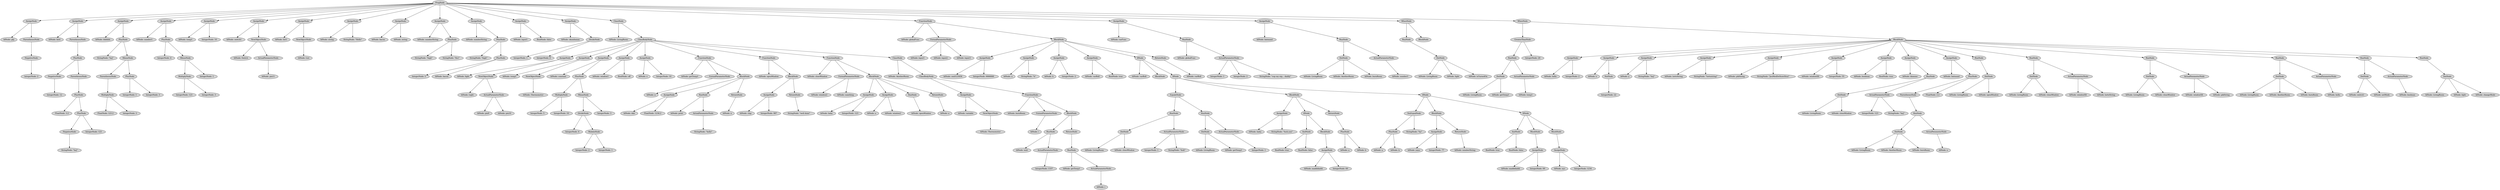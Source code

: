 digraph G {
	graph [ranksep=1.5 ratio=fill]
	node [style=filled]
	-9223363255494713961 [label=ProgNode]
	-9223363255494777312 [label=AssignNode]
	-9223363255494713961 -> -9223363255494777312
	-9223363255494777284 [label="IdNode: ghj"]
	-9223363255494777312 -> -9223363255494777284
	8781359998549 [label=ParenthesesNode]
	-9223363255494777312 -> 8781359998549
	-9223363255494777291 [label=NegativeNode]
	8781359998549 -> -9223363255494777291
	-9223363255494777214 [label="IntegerNode: 2"]
	-9223363255494777291 -> -9223363255494777214
	-9223363255494777298 [label=AssignNode]
	-9223363255494713961 -> -9223363255494777298
	8781359998535 [label="IdNode: bird"]
	-9223363255494777298 -> 8781359998535
	8781359998563 [label=ParenthesesNode]
	-9223363255494777298 -> 8781359998563
	8781359998570 [label=PlusNode]
	8781359998563 -> 8781359998570
	-9223363255494777256 [label=NegativeNode]
	8781359998570 -> -9223363255494777256
	8781359998584 [label="IntegerNode: 12"]
	-9223363255494777256 -> 8781359998584
	8781359998591 [label=ParenthesesNode]
	8781359998570 -> 8781359998591
	-9223363255494777172 [label=PlusNode]
	8781359998591 -> -9223363255494777172
	-9223363255494777144 [label="FloatNode: 3.2"]
	-9223363255494777172 -> -9223363255494777144
	8781359998626 [label=PlusNode]
	-9223363255494777172 -> 8781359998626
	-9223363255494777193 [label=NegativeNode]
	8781359998626 -> -9223363255494777193
	8781359998640 [label="StringNode: \"hej\""]
	-9223363255494777193 -> 8781359998640
	8781359998598 [label="IntegerNode: 123"]
	8781359998626 -> 8781359998598
	8781359998521 [label=AssignNode]
	-9223363255494713961 -> 8781359998521
	-9223363255494777270 [label="IdNode: bhbhbh"]
	8781359998521 -> -9223363255494777270
	-9223363255494777235 [label=PlusNode]
	8781359998521 -> -9223363255494777235
	-9223363255494777228 [label="StringNode: \"hej\""]
	-9223363255494777235 -> -9223363255494777228
	8781359998612 [label=MinusNode]
	-9223363255494777235 -> 8781359998612
	-9223363255494777242 [label=ParenthesesNode]
	8781359998612 -> -9223363255494777242
	8781359998654 [label=MultiplyNode]
	-9223363255494777242 -> 8781359998654
	8781359998647 [label="FloatNode: 123.2"]
	8781359998654 -> 8781359998647
	-9223363255494777137 [label="IntegerNode: 3"]
	8781359998654 -> -9223363255494777137
	8781359998577 [label=PlusNode]
	8781359998612 -> 8781359998577
	8781359998619 [label="IntegerNode: 1"]
	8781359998577 -> 8781359998619
	-9223363255494777151 [label="IntegerNode: 3"]
	8781359998577 -> -9223363255494777151
	8781359998528 [label=AssignNode]
	-9223363255494713961 -> 8781359998528
	8781359998556 [label="IdNode: number1"]
	8781359998528 -> 8781359998556
	-9223363255494777158 [label=PlusNode]
	8781359998528 -> -9223363255494777158
	-9223363255494777179 [label="IntegerNode: 4"]
	-9223363255494777158 -> -9223363255494777179
	8781359998633 [label=MinusNode]
	-9223363255494777158 -> 8781359998633
	-9223363255494777186 [label=MultiplyNode]
	8781359998633 -> -9223363255494777186
	8781359998668 [label="IntegerNode: 123"]
	-9223363255494777186 -> 8781359998668
	8781359998682 [label="IntegerNode: 3"]
	-9223363255494777186 -> 8781359998682
	8781359998689 [label="IntegerNode: 1"]
	8781359998633 -> 8781359998689
	-9223363255494777263 [label=AssignNode]
	-9223363255494713961 -> -9223363255494777263
	-9223363255494777165 [label="IdNode: temp1"]
	-9223363255494777263 -> -9223363255494777165
	-9223363255494777109 [label="IntegerNode: 10"]
	-9223363255494777263 -> -9223363255494777109
	-9223363255494777249 [label=AssignNode]
	-9223363255494713961 -> -9223363255494777249
	-9223363255494777207 [label="IdNode: switch1"]
	-9223363255494777249 -> -9223363255494777207
	8781359998710 [label=NewObjectNode]
	-9223363255494777249 -> 8781359998710
	-9223363255494777102 [label="IdNode: Switch"]
	8781359998710 -> -9223363255494777102
	-9223363255494777095 [label=ActualParameterNode]
	8781359998710 -> -9223363255494777095
	-9223363255494772697 [label="IdNode: pin11"]
	-9223363255494777095 -> -9223363255494772697
	8781359998514 [label=AssignNode]
	-9223363255494713961 -> 8781359998514
	-9223363255494777116 [label="IdNode: list1"]
	8781359998514 -> -9223363255494777116
	8781360003080 [label=NewObjectNode]
	8781359998514 -> 8781360003080
	-9223363255494772718 [label="IdNode: List"]
	8781360003080 -> -9223363255494772718
	8781359998605 [label=AssignNode]
	-9223363255494713961 -> 8781359998605
	8781359998717 [label="IdNode: string"]
	8781359998605 -> 8781359998717
	-9223363255494772704 [label="StringNode: \"Hello\""]
	8781359998605 -> -9223363255494772704
	-9223363255494777123 [label=AssignNode]
	-9223363255494713961 -> -9223363255494777123
	-9223363255494772725 [label="IdNode: bacon"]
	-9223363255494777123 -> -9223363255494772725
	-9223363255494772683 [label="IdNode: string"]
	-9223363255494777123 -> -9223363255494772683
	8781360003094 [label=AssignNode]
	-9223363255494713961 -> 8781360003094
	8781360003101 [label="IdNode: numberString"]
	8781360003094 -> 8781360003101
	-9223363255494772690 [label=PlusNode]
	8781360003094 -> -9223363255494772690
	8781360003122 [label="StringNode: \"high\""]
	-9223363255494772690 -> 8781360003122
	8781360003143 [label="StringNode: \"five\""]
	-9223363255494772690 -> 8781360003143
	8781360003087 [label=AssignNode]
	-9223363255494713961 -> 8781360003087
	8781360003108 [label="IdNode: numberString"]
	8781360003087 -> 8781360003108
	-9223363255494772662 [label=PlusNode]
	8781360003087 -> -9223363255494772662
	-9223363255494772655 [label="StringNode: \"high\""]
	-9223363255494772662 -> -9223363255494772655
	8781360003157 [label=PlusNode]
	-9223363255494772662 -> 8781360003157
	-9223363255494772641 [label="IntegerNode: 5"]
	8781360003157 -> -9223363255494772641
	-9223363255494772627 [label="IdNode: bacon"]
	8781360003157 -> -9223363255494772627
	-9223363255494772732 [label=AssignNode]
	-9223363255494713961 -> -9223363255494772732
	-9223363255494772676 [label="IdNode: input1"]
	-9223363255494772732 -> -9223363255494772676
	8781360003185 [label="BoolNode: false"]
	-9223363255494772732 -> 8781360003185
	-9223363255494772711 [label=AssignNode]
	-9223363255494713961 -> -9223363255494772711
	8781360003171 [label="IdNode: skumbanan"]
	-9223363255494772711 -> 8781360003171
	8781360003178 [label=DivideNode]
	-9223363255494772711 -> 8781360003178
	8781360003199 [label="IntegerNode: 1"]
	8781360003178 -> 8781360003199
	-9223363255494772599 [label="IntegerNode: 0"]
	8781360003178 -> -9223363255494772599
	-9223363255494772648 [label=ClassNode]
	-9223363255494713961 -> -9223363255494772648
	-9223363255494772669 [label="IdNode: LivingRoom"]
	-9223363255494772648 -> -9223363255494772669
	8781360003129 [label=ClassBodyNode]
	-9223363255494772648 -> 8781360003129
	8781360003164 [label=AssignNode]
	8781360003129 -> 8781360003164
	8781360003213 [label="IdNode: light"]
	8781360003164 -> 8781360003213
	-9223363255494772578 [label=NewObjectNode]
	8781360003164 -> -9223363255494772578
	-9223363255494772571 [label="IdNode: Light"]
	-9223363255494772578 -> -9223363255494772571
	8781360003234 [label=ActualParameterNode]
	-9223363255494772578 -> 8781360003234
	-9223363255494772529 [label="IdNode: pin9"]
	8781360003234 -> -9223363255494772529
	8781360003276 [label="IdNode: pin10"]
	8781360003234 -> 8781360003276
	-9223363255494772606 [label=AssignNode]
	8781360003129 -> -9223363255494772606
	-9223363255494772592 [label="IdNode: temp1"]
	-9223363255494772606 -> -9223363255494772592
	-9223363255494772564 [label=NewObjectNode]
	-9223363255494772606 -> -9223363255494772564
	-9223363255494772557 [label="IdNode: Thermometer"]
	-9223363255494772564 -> -9223363255494772557
	8781360003192 [label=AssignNode]
	8781360003129 -> 8781360003192
	8781360003241 [label="IdNode: constant"]
	8781360003192 -> 8781360003241
	-9223363255494772550 [label=PlusNode]
	8781360003192 -> -9223363255494772550
	8781360003262 [label=MultiplyNode]
	-9223363255494772550 -> 8781360003262
	8781360003283 [label="IntegerNode: 5"]
	8781360003262 -> 8781360003283
	-9223363255494772515 [label="IntegerNode: 10"]
	8781360003262 -> -9223363255494772515
	-9223363255494772543 [label=MinusNode]
	-9223363255494772550 -> -9223363255494772543
	8781360155193 [label=DivideNode]
	-9223363255494772543 -> 8781360155193
	8781360003297 [label="IntegerNode: 4"]
	8781360155193 -> 8781360003297
	-9223363255494772536 [label=ModuloNode]
	8781360155193 -> -9223363255494772536
	-9223363255494772501 [label="IntegerNode: 2"]
	-9223363255494772536 -> -9223363255494772501
	8781360003318 [label="IntegerNode: 1"]
	-9223363255494772536 -> 8781360003318
	8781360003304 [label="IntegerNode: 3"]
	-9223363255494772543 -> 8781360003304
	-9223363255494772613 [label=AssignNode]
	8781360003129 -> -9223363255494772613
	8781360003248 [label="IdNode: window1"]
	-9223363255494772613 -> 8781360003248
	-9223363255494772487 [label="BoolNode: off"]
	-9223363255494772613 -> -9223363255494772487
	8781360003220 [label=AssignNode]
	8781360003129 -> 8781360003220
	-9223363255494772508 [label="IdNode: x"]
	8781360003220 -> -9223363255494772508
	8781360004879 [label="IntegerNode: 10"]
	8781360003220 -> 8781360004879
	8781360003227 [label=FunctionNode]
	8781360003129 -> 8781360003227
	8781360003269 [label="IdNode: getTemp1"]
	8781360003227 -> 8781360003269
	8781360003311 [label=FormalParameterNode]
	8781360003227 -> 8781360003311
	8781360003325 [label="IdNode: n"]
	8781360003311 -> 8781360003325
	8781360003290 [label=BlockNode]
	8781360003227 -> 8781360003290
	8781360004872 [label=AssignNode]
	8781360003290 -> 8781360004872
	-9223363255494770919 [label="IdNode: dab"]
	8781360004872 -> -9223363255494770919
	-9223363255494770891 [label="FloatNode: 1234.2"]
	8781360004872 -> -9223363255494770891
	-9223363255494770933 [label=RunNode]
	8781360003290 -> -9223363255494770933
	8781360004900 [label="IdNode: print"]
	-9223363255494770933 -> 8781360004900
	8781360004886 [label=ActualParameterNode]
	-9223363255494770933 -> 8781360004886
	-9223363255494770877 [label="StringNode: \"hello\""]
	8781360004886 -> -9223363255494770877
	8781360004893 [label=ReturnNode]
	8781360003290 -> 8781360004893
	8781360004949 [label="IdNode: n"]
	8781360004893 -> 8781360004949
	-9223363255494770926 [label=FunctionNode]
	8781360003129 -> -9223363255494770926
	-9223363255494770912 [label="IdNode: openWindow"]
	-9223363255494770926 -> -9223363255494770912
	8781360004921 [label=BlockNode]
	-9223363255494770926 -> 8781360004921
	8781360004907 [label=AssignNode]
	8781360004921 -> 8781360004907
	8781360004935 [label="IdNode: clap"]
	8781360004907 -> 8781360004935
	8781360004963 [label="IntegerNode: 987"]
	8781360004907 -> 8781360004963
	-9223363255494770898 [label=ReturnNode]
	8781360004921 -> -9223363255494770898
	8781360004970 [label="StringNode: \"well done\""]
	-9223363255494770898 -> 8781360004970
	-9223363255494770905 [label=FunctionNode]
	8781360003129 -> -9223363255494770905
	8781360004942 [label="IdNode: closeWindow"]
	-9223363255494770905 -> 8781360004942
	-9223363255494770856 [label=FormalParameterNode]
	-9223363255494770905 -> -9223363255494770856
	-9223363255494770884 [label="IdNode: window2"]
	-9223363255494770856 -> -9223363255494770884
	-9223363255494770870 [label="IdNode: sumthing"]
	-9223363255494770856 -> -9223363255494770870
	8781360004928 [label=BlockNode]
	-9223363255494770905 -> 8781360004928
	-9223363255494770863 [label=AssignNode]
	8781360004928 -> -9223363255494770863
	8781360004977 [label="IdNode: baby"]
	-9223363255494770863 -> 8781360004977
	8781360005005 [label="IntegerNode: 123"]
	-9223363255494770863 -> 8781360005005
	-9223363255494770835 [label=AssignNode]
	8781360004928 -> -9223363255494770835
	-9223363255494770821 [label="IdNode: a"]
	-9223363255494770835 -> -9223363255494770821
	-9223363255494770786 [label="IdNode: window2"]
	-9223363255494770835 -> -9223363255494770786
	-9223363255494770849 [label=RunNode]
	8781360004928 -> -9223363255494770849
	-9223363255494770800 [label="IdNode: openWindow"]
	-9223363255494770849 -> -9223363255494770800
	-9223363255494770828 [label=ReturnNode]
	8781360004928 -> -9223363255494770828
	-9223363255494770765 [label="IdNode: a"]
	-9223363255494770828 -> -9223363255494770765
	-9223363255494770814 [label=ClassNode]
	8781360003129 -> -9223363255494770814
	8781360004984 [label="IdNode: AnotherRoom"]
	-9223363255494770814 -> 8781360004984
	-9223363255494770842 [label=ClassBodyNode]
	-9223363255494770814 -> -9223363255494770842
	8781360005012 [label=AssignNode]
	-9223363255494770842 -> 8781360005012
	-9223363255494770793 [label="IdNode: variable"]
	8781360005012 -> -9223363255494770793
	-9223363255494770758 [label=NewObjectNode]
	8781360005012 -> -9223363255494770758
	8781360005054 [label="IdNode: Thermometer"]
	-9223363255494770758 -> 8781360005054
	8781360004998 [label=FunctionNode]
	-9223363255494770842 -> 8781360004998
	-9223363255494770807 [label="IdNode: burnRoom"]
	8781360004998 -> -9223363255494770807
	8781360005026 [label=FormalParameterNode]
	8781360004998 -> 8781360005026
	8781360005019 [label="IdNode: i"]
	8781360005026 -> 8781360005019
	-9223363255494770772 [label=BlockNode]
	8781360004998 -> -9223363255494770772
	8781360005047 [label=RunNode]
	-9223363255494770772 -> 8781360005047
	-9223363255494770744 [label="IdNode: wait"]
	8781360005047 -> -9223363255494770744
	-9223363255494770751 [label=ActualParameterNode]
	8781360005047 -> -9223363255494770751
	8781360005096 [label="IntegerNode: 1337"]
	-9223363255494770751 -> 8781360005096
	8781360005061 [label=ReturnNode]
	-9223363255494770772 -> 8781360005061
	8781360005103 [label=RunNode]
	8781360005061 -> 8781360005103
	-9223363255494770695 [label="IdNode: getTemp1"]
	8781360005103 -> -9223363255494770695
	-9223363255494770702 [label=ActualParameterNode]
	8781360005103 -> -9223363255494770702
	-9223363255494769376 [label="IdNode: i"]
	-9223363255494770702 -> -9223363255494769376
	-9223363255494772620 [label=FunctionNode]
	-9223363255494713961 -> -9223363255494772620
	-9223363255494772585 [label="IdNode: globalFunc"]
	-9223363255494772620 -> -9223363255494772585
	8781360003255 [label=FormalParameterNode]
	-9223363255494772620 -> 8781360003255
	-9223363255494772522 [label="IdNode: input1"]
	8781360003255 -> -9223363255494772522
	-9223363255494770940 [label="IdNode: input2"]
	8781360003255 -> -9223363255494770940
	8781360004956 [label="IdNode: input3"]
	8781360003255 -> 8781360004956
	-9223363255494772494 [label=BlockNode]
	-9223363255494772620 -> -9223363255494772494
	-9223363255494770779 [label=AssignNode]
	-9223363255494772494 -> -9223363255494770779
	8781360005075 [label="IdNode: smil123456"]
	-9223363255494770779 -> 8781360005075
	8781360005117 [label="IntegerNode: 6666666"]
	-9223363255494770779 -> 8781360005117
	8781360005033 [label=AssignNode]
	-9223363255494772494 -> 8781360005033
	-9223363255494770737 [label="IdNode: a"]
	8781360005033 -> -9223363255494770737
	8781360006408 [label="StringNode: \"h\""]
	8781360005033 -> 8781360006408
	8781360005040 [label=AssignNode]
	-9223363255494772494 -> 8781360005040
	-9223363255494770716 [label="IdNode: b"]
	8781360005040 -> -9223363255494770716
	-9223363255494769383 [label="IntegerNode: 2"]
	8781360005040 -> -9223363255494769383
	8781360005082 [label=AssignNode]
	-9223363255494772494 -> 8781360005082
	8781360005110 [label="IdNode: varBoll"]
	8781360005082 -> 8781360005110
	-9223363255494769369 [label="BoolNode: true"]
	8781360005082 -> -9223363255494769369
	-9223363255494770730 [label=IfNode]
	-9223363255494772494 -> -9223363255494770730
	-9223363255494769355 [label="IdNode: varBoll"]
	-9223363255494770730 -> -9223363255494769355
	8781360006415 [label=BlockNode]
	-9223363255494770730 -> 8781360006415
	8781360006422 [label=IfNode]
	-9223363255494770730 -> 8781360006422
	-9223363255494769362 [label=EqualsNode]
	8781360006422 -> -9223363255494769362
	8781360006464 [label=RunNode]
	-9223363255494769362 -> 8781360006464
	8781360006478 [label=DotNode]
	8781360006464 -> 8781360006478
	-9223363255494769334 [label="IdNode: LivingRoom"]
	8781360006478 -> -9223363255494769334
	-9223363255494769327 [label="IdNode: closeWindow"]
	8781360006478 -> -9223363255494769327
	-9223363255494769341 [label=ActualParameterNode]
	8781360006464 -> -9223363255494769341
	8781360006513 [label="IntegerNode: 1"]
	-9223363255494769341 -> 8781360006513
	-9223363255494769299 [label="StringNode: \"fedt\""]
	-9223363255494769341 -> -9223363255494769299
	8781360006471 [label=RunNode]
	-9223363255494769362 -> 8781360006471
	-9223363255494769306 [label=DotNode]
	8781360006471 -> -9223363255494769306
	8781360006499 [label="IdNode: LivingRoom"]
	-9223363255494769306 -> 8781360006499
	-9223363255494769292 [label="IdNode: getTemp1"]
	-9223363255494769306 -> -9223363255494769292
	8781360006485 [label=ActualParameterNode]
	8781360006471 -> 8781360006485
	-9223363255494769264 [label="IntegerNode: 1"]
	8781360006485 -> -9223363255494769264
	8781360006443 [label=BlockNode]
	8781360006422 -> 8781360006443
	8781360006436 [label=AssignNode]
	8781360006443 -> 8781360006436
	8781360006492 [label="IdNode: haha"]
	8781360006436 -> 8781360006492
	8781360006527 [label="StringNode: \"fuck you\""]
	8781360006436 -> 8781360006527
	8781360006457 [label=IfNode]
	8781360006443 -> 8781360006457
	-9223363255494769313 [label=AndNode]
	8781360006457 -> -9223363255494769313
	8781360006548 [label="BoolNode: true"]
	-9223363255494769313 -> 8781360006548
	-9223363255494769257 [label="BoolNode: false"]
	-9223363255494769313 -> -9223363255494769257
	-9223363255494769320 [label=BlockNode]
	8781360006457 -> -9223363255494769320
	-9223363255494769278 [label=AssignNode]
	-9223363255494769320 -> -9223363255494769278
	-9223363255494769271 [label="IdNode: maddidaddi"]
	-9223363255494769278 -> -9223363255494769271
	-9223363255494769236 [label="IntegerNode: 69"]
	-9223363255494769278 -> -9223363255494769236
	8781360006450 [label=ReturnNode]
	8781360006443 -> 8781360006450
	-9223363255494769250 [label=PlusNode]
	8781360006450 -> -9223363255494769250
	-9223363255494769229 [label="IdNode: a"]
	-9223363255494769250 -> -9223363255494769229
	8781360006590 [label="IdNode: b"]
	-9223363255494769250 -> 8781360006590
	-9223363255494769285 [label=IfNode]
	8781360006422 -> -9223363255494769285
	8781360006520 [label=NotEqualNode]
	-9223363255494769285 -> 8781360006520
	8781360006541 [label=PlusNode]
	8781360006520 -> 8781360006541
	8781360006583 [label="IdNode: a"]
	8781360006541 -> 8781360006583
	8781360006569 [label="IdNode: b"]
	8781360006541 -> 8781360006569
	-9223363255494769208 [label="StringNode: \"ha\""]
	8781360006520 -> -9223363255494769208
	8781360006506 [label=BlockNode]
	-9223363255494769285 -> 8781360006506
	8781360006555 [label=AssignNode]
	8781360006506 -> 8781360006555
	-9223363255494769243 [label="IdNode: yaya"]
	8781360006555 -> -9223363255494769243
	8781360006618 [label="IntegerNode: 77"]
	8781360006555 -> 8781360006618
	8781360006562 [label=ReturnNode]
	8781360006506 -> 8781360006562
	8781360006632 [label="IdNode: numberString"]
	8781360006562 -> 8781360006632
	8781360006604 [label=IfNode]
	-9223363255494769285 -> 8781360006604
	8781360006597 [label=AndNode]
	8781360006604 -> 8781360006597
	-9223363255494769194 [label="BoolNode: true"]
	8781360006597 -> -9223363255494769194
	-9223363255494769180 [label="BoolNode: false"]
	8781360006597 -> -9223363255494769180
	-9223363255494769215 [label=BlockNode]
	8781360006604 -> -9223363255494769215
	-9223363255494769187 [label=AssignNode]
	-9223363255494769215 -> -9223363255494769187
	-9223363255494769173 [label="IdNode: maddidaddi"]
	-9223363255494769187 -> -9223363255494769173
	8781359976456 [label="IntegerNode: 69"]
	-9223363255494769187 -> 8781359976456
	-9223363255494769166 [label=BlockNode]
	8781360006604 -> -9223363255494769166
	8781360006625 [label=AssignNode]
	-9223363255494769166 -> 8781360006625
	-9223363255494769159 [label="IdNode: xyz"]
	8781360006625 -> -9223363255494769159
	8781359976477 [label="IntegerNode: 1234"]
	8781360006625 -> 8781359976477
	-9223363255494769390 [label=ReturnNode]
	-9223363255494772494 -> -9223363255494769390
	8781360006646 [label="IdNode: varBoll"]
	-9223363255494769390 -> 8781360006646
	8781360004991 [label=AssignNode]
	-9223363255494713961 -> 8781360004991
	8781360005089 [label="IdNode: varFunc"]
	8781360004991 -> 8781360005089
	8781360006534 [label=RunNode]
	8781360004991 -> 8781360006534
	8781360006653 [label="IdNode: globalFunc"]
	8781360006534 -> 8781360006653
	-9223363255494769201 [label=ActualParameterNode]
	8781360006534 -> -9223363255494769201
	-9223363255494799335 [label="IntegerNode: 1"]
	-9223363255494769201 -> -9223363255494799335
	-9223363255494799321 [label="IntegerNode: 2"]
	-9223363255494769201 -> -9223363255494799321
	8781359976470 [label="StringNode: \"sup my nig... daddy\""]
	-9223363255494769201 -> 8781359976470
	8781360005068 [label=AssignNode]
	-9223363255494713961 -> 8781360005068
	-9223363255494769222 [label="IdNode: batmand"]
	8781360005068 -> -9223363255494769222
	8781359976463 [label=RunNode]
	8781360005068 -> 8781359976463
	-9223363255494799314 [label=DotNode]
	8781359976463 -> -9223363255494799314
	-9223363255494799342 [label="IdNode: LivingRoom"]
	-9223363255494799314 -> -9223363255494799342
	8781359976491 [label="IdNode: AnotherRoom"]
	-9223363255494799314 -> 8781359976491
	-9223363255494799328 [label="IdNode: burnRoom"]
	-9223363255494799314 -> -9223363255494799328
	-9223363255494799349 [label=ActualParameterNode]
	8781359976463 -> -9223363255494799349
	8781359976526 [label="IdNode: number1"]
	-9223363255494799349 -> 8781359976526
	-9223363255494769348 [label=WhenNode]
	-9223363255494713961 -> -9223363255494769348
	8781359976484 [label=RunNode]
	-9223363255494769348 -> 8781359976484
	-9223363255494799293 [label=DotNode]
	8781359976484 -> -9223363255494799293
	-9223363255494799300 [label="IdNode: LivingRoom"]
	-9223363255494799293 -> -9223363255494799300
	8781359976519 [label="IdNode: light"]
	-9223363255494799293 -> 8781359976519
	-9223363255494799279 [label="IdNode: isTurnedOn"]
	-9223363255494799293 -> -9223363255494799279
	8781360006429 [label=BlockNode]
	-9223363255494769348 -> 8781360006429
	-9223363255494769404 [label=WhenNode]
	-9223363255494713961 -> -9223363255494769404
	8781359976505 [label=GreaterThanNode]
	-9223363255494769404 -> 8781359976505
	8781359976533 [label=RunNode]
	8781359976505 -> 8781359976533
	-9223363255494799265 [label=DotNode]
	8781359976533 -> -9223363255494799265
	8781359976540 [label="IdNode: LivingRoom"]
	-9223363255494799265 -> 8781359976540
	8781359976547 [label="IdNode: getTemp1"]
	-9223363255494799265 -> 8781359976547
	-9223363255494799286 [label=ActualParameterNode]
	8781359976533 -> -9223363255494799286
	8781359976582 [label="IdNode: temp1"]
	-9223363255494799286 -> 8781359976582
	8781359976554 [label="IntegerNode: 20"]
	8781359976505 -> 8781359976554
	8781360006576 [label=BlockNode]
	-9223363255494769404 -> 8781360006576
	-9223363255494799307 [label=AssignNode]
	8781360006576 -> -9223363255494799307
	-9223363255494799251 [label="IdNode: hello"]
	-9223363255494799307 -> -9223363255494799251
	-9223363255494799237 [label="IntegerNode: 2"]
	-9223363255494799307 -> -9223363255494799237
	-9223363255494799356 [label=AssignNode]
	8781360006576 -> -9223363255494799356
	-9223363255494799272 [label="IdNode: x"]
	-9223363255494799356 -> -9223363255494799272
	8781359976575 [label=NotNode]
	-9223363255494799356 -> 8781359976575
	8781359976596 [label="IntegerNode: 22"]
	8781359976575 -> 8781359976596
	8781359976498 [label=AssignNode]
	8781360006576 -> 8781359976498
	-9223363255494799223 [label="IdNode: y"]
	8781359976498 -> -9223363255494799223
	-9223363255494799202 [label="StringNode: \"hej\""]
	8781359976498 -> -9223363255494799202
	8781359976512 [label=AssignNode]
	8781360006576 -> 8781359976512
	-9223363255494799209 [label="IdNode: lorteString"]
	8781359976512 -> -9223363255494799209
	-9223363255494799188 [label="StringNode: \"lortestring\""]
	8781359976512 -> -9223363255494799188
	-9223363255494799258 [label=AssignNode]
	8781360006576 -> -9223363255494799258
	8781359976610 [label="IdNode: pikString"]
	-9223363255494799258 -> 8781359976610
	-9223363255494799174 [label="StringNode: \"JenMedDeStoreSten\""]
	-9223363255494799258 -> -9223363255494799174
	8781359976568 [label=AssignNode]
	8781360006576 -> 8781359976568
	8781359976624 [label="IdNode: windowXX"]
	8781359976568 -> 8781359976624
	8781359976652 [label="IntegerNode: 55"]
	8781359976568 -> 8781359976652
	-9223363255494799230 [label=AssignNode]
	8781360006576 -> -9223363255494799230
	8781359976638 [label="IdNode: boolman"]
	-9223363255494799230 -> 8781359976638
	-9223363255494799146 [label="BoolNode: true"]
	-9223363255494799230 -> -9223363255494799146
	8781359976603 [label=AssignNode]
	8781360006576 -> 8781359976603
	-9223363255494799153 [label="IdNode: klamme"]
	8781359976603 -> -9223363255494799153
	-9223363255494799132 [label=RunNode]
	8781359976603 -> -9223363255494799132
	-9223363255494799118 [label=DotNode]
	-9223363255494799132 -> -9223363255494799118
	8781359976687 [label="IdNode: LivingRoom"]
	-9223363255494799118 -> 8781359976687
	8781359976694 [label="IdNode: closeWindow"]
	-9223363255494799118 -> 8781359976694
	8781359976680 [label=ActualParameterNode]
	-9223363255494799132 -> 8781359976680
	-9223363255494798823 [label="IntegerNode: 123"]
	8781359976680 -> -9223363255494798823
	8781359976982 [label="StringNode: \"hej\""]
	8781359976680 -> 8781359976982
	8781359976617 [label=AssignNode]
	8781360006576 -> 8781359976617
	8781359976666 [label="IdNode: batmand"]
	8781359976617 -> 8781359976666
	8781359976673 [label=PlusNode]
	8781359976617 -> 8781359976673
	-9223363255494799111 [label=ParenthesesNode]
	8781359976673 -> -9223363255494799111
	8781359976996 [label=RunNode]
	-9223363255494799111 -> 8781359976996
	8781359977017 [label=DotNode]
	8781359976996 -> 8781359977017
	-9223363255494798802 [label="IdNode: LivingRoom"]
	8781359977017 -> -9223363255494798802
	-9223363255494798795 [label="IdNode: AnotherRoom"]
	8781359977017 -> -9223363255494798795
	-9223363255494798788 [label="IdNode: burnRoom"]
	8781359977017 -> -9223363255494798788
	-9223363255494798809 [label=ActualParameterNode]
	8781359976996 -> -9223363255494798809
	8781359977052 [label="IdNode: x"]
	-9223363255494798809 -> 8781359977052
	8781359976989 [label="FloatNode: 2.2"]
	8781359976673 -> 8781359976989
	8781359976631 [label=RunNode]
	8781360006576 -> 8781359976631
	-9223363255494799125 [label=DotNode]
	8781359976631 -> -9223363255494799125
	8781359976701 [label="IdNode: LivingRoom"]
	-9223363255494799125 -> 8781359976701
	-9223363255494798837 [label="IdNode: openWindow"]
	-9223363255494799125 -> -9223363255494798837
	8781359976645 [label=RunNode]
	8781360006576 -> 8781359976645
	8781359976975 [label=DotNode]
	8781359976645 -> 8781359976975
	-9223363255494798844 [label="IdNode: LivingRoom"]
	8781359976975 -> -9223363255494798844
	-9223363255494798781 [label="IdNode: closeWindow"]
	8781359976975 -> -9223363255494798781
	8781359976968 [label=ActualParameterNode]
	8781359976645 -> 8781359976968
	-9223363255494798753 [label="IdNode: windowXX"]
	8781359976968 -> -9223363255494798753
	-9223363255494798767 [label="IdNode: lorteString"]
	8781359976968 -> -9223363255494798767
	8781359977024 [label=RunNode]
	8781360006576 -> 8781359977024
	8781359977031 [label=DotNode]
	8781359977024 -> 8781359977031
	8781359977003 [label="IdNode: LivingRoom"]
	8781359977031 -> 8781359977003
	-9223363255494798774 [label="IdNode: closeWindow"]
	8781359977031 -> -9223363255494798774
	-9223363255494798816 [label=ActualParameterNode]
	8781359977024 -> -9223363255494798816
	8781359977080 [label="IdNode: windowXX"]
	-9223363255494798816 -> 8781359977080
	-9223363255494798732 [label="IdNode: pikString"]
	-9223363255494798816 -> -9223363255494798732
	-9223363255494798746 [label=RunNode]
	8781360006576 -> -9223363255494798746
	8781359977073 [label=DotNode]
	-9223363255494798746 -> 8781359977073
	8781359977059 [label="IdNode: LivingRoom"]
	8781359977073 -> 8781359977059
	-9223363255494798760 [label="IdNode: AnotherRoom"]
	8781359977073 -> -9223363255494798760
	-9223363255494798725 [label="IdNode: burnRoom"]
	8781359977073 -> -9223363255494798725
	-9223363255494798830 [label=ActualParameterNode]
	-9223363255494798746 -> -9223363255494798830
	-9223363255494798697 [label="IdNode: hello"]
	-9223363255494798830 -> -9223363255494798697
	8781359977045 [label=RunNode]
	8781360006576 -> 8781359977045
	8781359977087 [label=DotNode]
	8781359977045 -> 8781359977087
	8781359977094 [label="IdNode: switch1"]
	8781359977087 -> 8781359977094
	-9223363255494798711 [label="IdNode: setMode"]
	8781359977087 -> -9223363255494798711
	8781359977066 [label=ActualParameterNode]
	8781359977045 -> 8781359977066
	8781359977136 [label="IdNode: boolman"]
	8781359977066 -> 8781359977136
	-9223363255494798739 [label=RunNode]
	8781360006576 -> -9223363255494798739
	8781359977129 [label=DotNode]
	-9223363255494798739 -> 8781359977129
	-9223363255494798690 [label="IdNode: LivingRoom"]
	8781359977129 -> -9223363255494798690
	8781359977122 [label="IdNode: light"]
	8781359977129 -> 8781359977122
	-9223363255494798683 [label="IdNode: changeMode"]
	8781359977129 -> -9223363255494798683
	overlap=false
}
